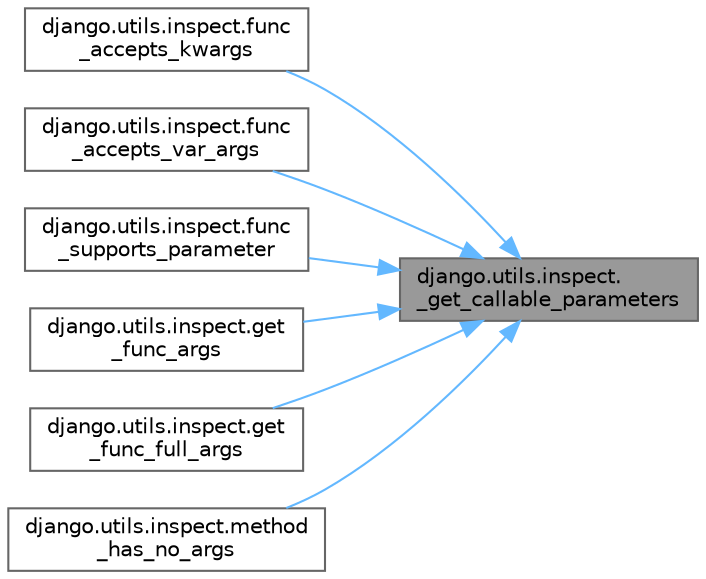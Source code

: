digraph "django.utils.inspect._get_callable_parameters"
{
 // LATEX_PDF_SIZE
  bgcolor="transparent";
  edge [fontname=Helvetica,fontsize=10,labelfontname=Helvetica,labelfontsize=10];
  node [fontname=Helvetica,fontsize=10,shape=box,height=0.2,width=0.4];
  rankdir="RL";
  Node1 [id="Node000001",label="django.utils.inspect.\l_get_callable_parameters",height=0.2,width=0.4,color="gray40", fillcolor="grey60", style="filled", fontcolor="black",tooltip=" "];
  Node1 -> Node2 [id="edge1_Node000001_Node000002",dir="back",color="steelblue1",style="solid",tooltip=" "];
  Node2 [id="Node000002",label="django.utils.inspect.func\l_accepts_kwargs",height=0.2,width=0.4,color="grey40", fillcolor="white", style="filled",URL="$namespacedjango_1_1utils_1_1inspect.html#a8caf061e410b0ddfc7805e0a95cfbea3",tooltip=" "];
  Node1 -> Node3 [id="edge2_Node000001_Node000003",dir="back",color="steelblue1",style="solid",tooltip=" "];
  Node3 [id="Node000003",label="django.utils.inspect.func\l_accepts_var_args",height=0.2,width=0.4,color="grey40", fillcolor="white", style="filled",URL="$namespacedjango_1_1utils_1_1inspect.html#a54feee0cc44d4c650cb2676b88ad978b",tooltip=" "];
  Node1 -> Node4 [id="edge3_Node000001_Node000004",dir="back",color="steelblue1",style="solid",tooltip=" "];
  Node4 [id="Node000004",label="django.utils.inspect.func\l_supports_parameter",height=0.2,width=0.4,color="grey40", fillcolor="white", style="filled",URL="$namespacedjango_1_1utils_1_1inspect.html#aa39c72c2e1e86fb6d6536c1dd1cc7082",tooltip=" "];
  Node1 -> Node5 [id="edge4_Node000001_Node000005",dir="back",color="steelblue1",style="solid",tooltip=" "];
  Node5 [id="Node000005",label="django.utils.inspect.get\l_func_args",height=0.2,width=0.4,color="grey40", fillcolor="white", style="filled",URL="$namespacedjango_1_1utils_1_1inspect.html#aa4b66aca3f5817ac484f3ed31e293a4b",tooltip=" "];
  Node1 -> Node6 [id="edge5_Node000001_Node000006",dir="back",color="steelblue1",style="solid",tooltip=" "];
  Node6 [id="Node000006",label="django.utils.inspect.get\l_func_full_args",height=0.2,width=0.4,color="grey40", fillcolor="white", style="filled",URL="$namespacedjango_1_1utils_1_1inspect.html#afab74ce9641ac218ef541aba915bb838",tooltip=" "];
  Node1 -> Node7 [id="edge6_Node000001_Node000007",dir="back",color="steelblue1",style="solid",tooltip=" "];
  Node7 [id="Node000007",label="django.utils.inspect.method\l_has_no_args",height=0.2,width=0.4,color="grey40", fillcolor="white", style="filled",URL="$namespacedjango_1_1utils_1_1inspect.html#a41258d4af886434dee0ae3b3a1d17b5e",tooltip=" "];
}
